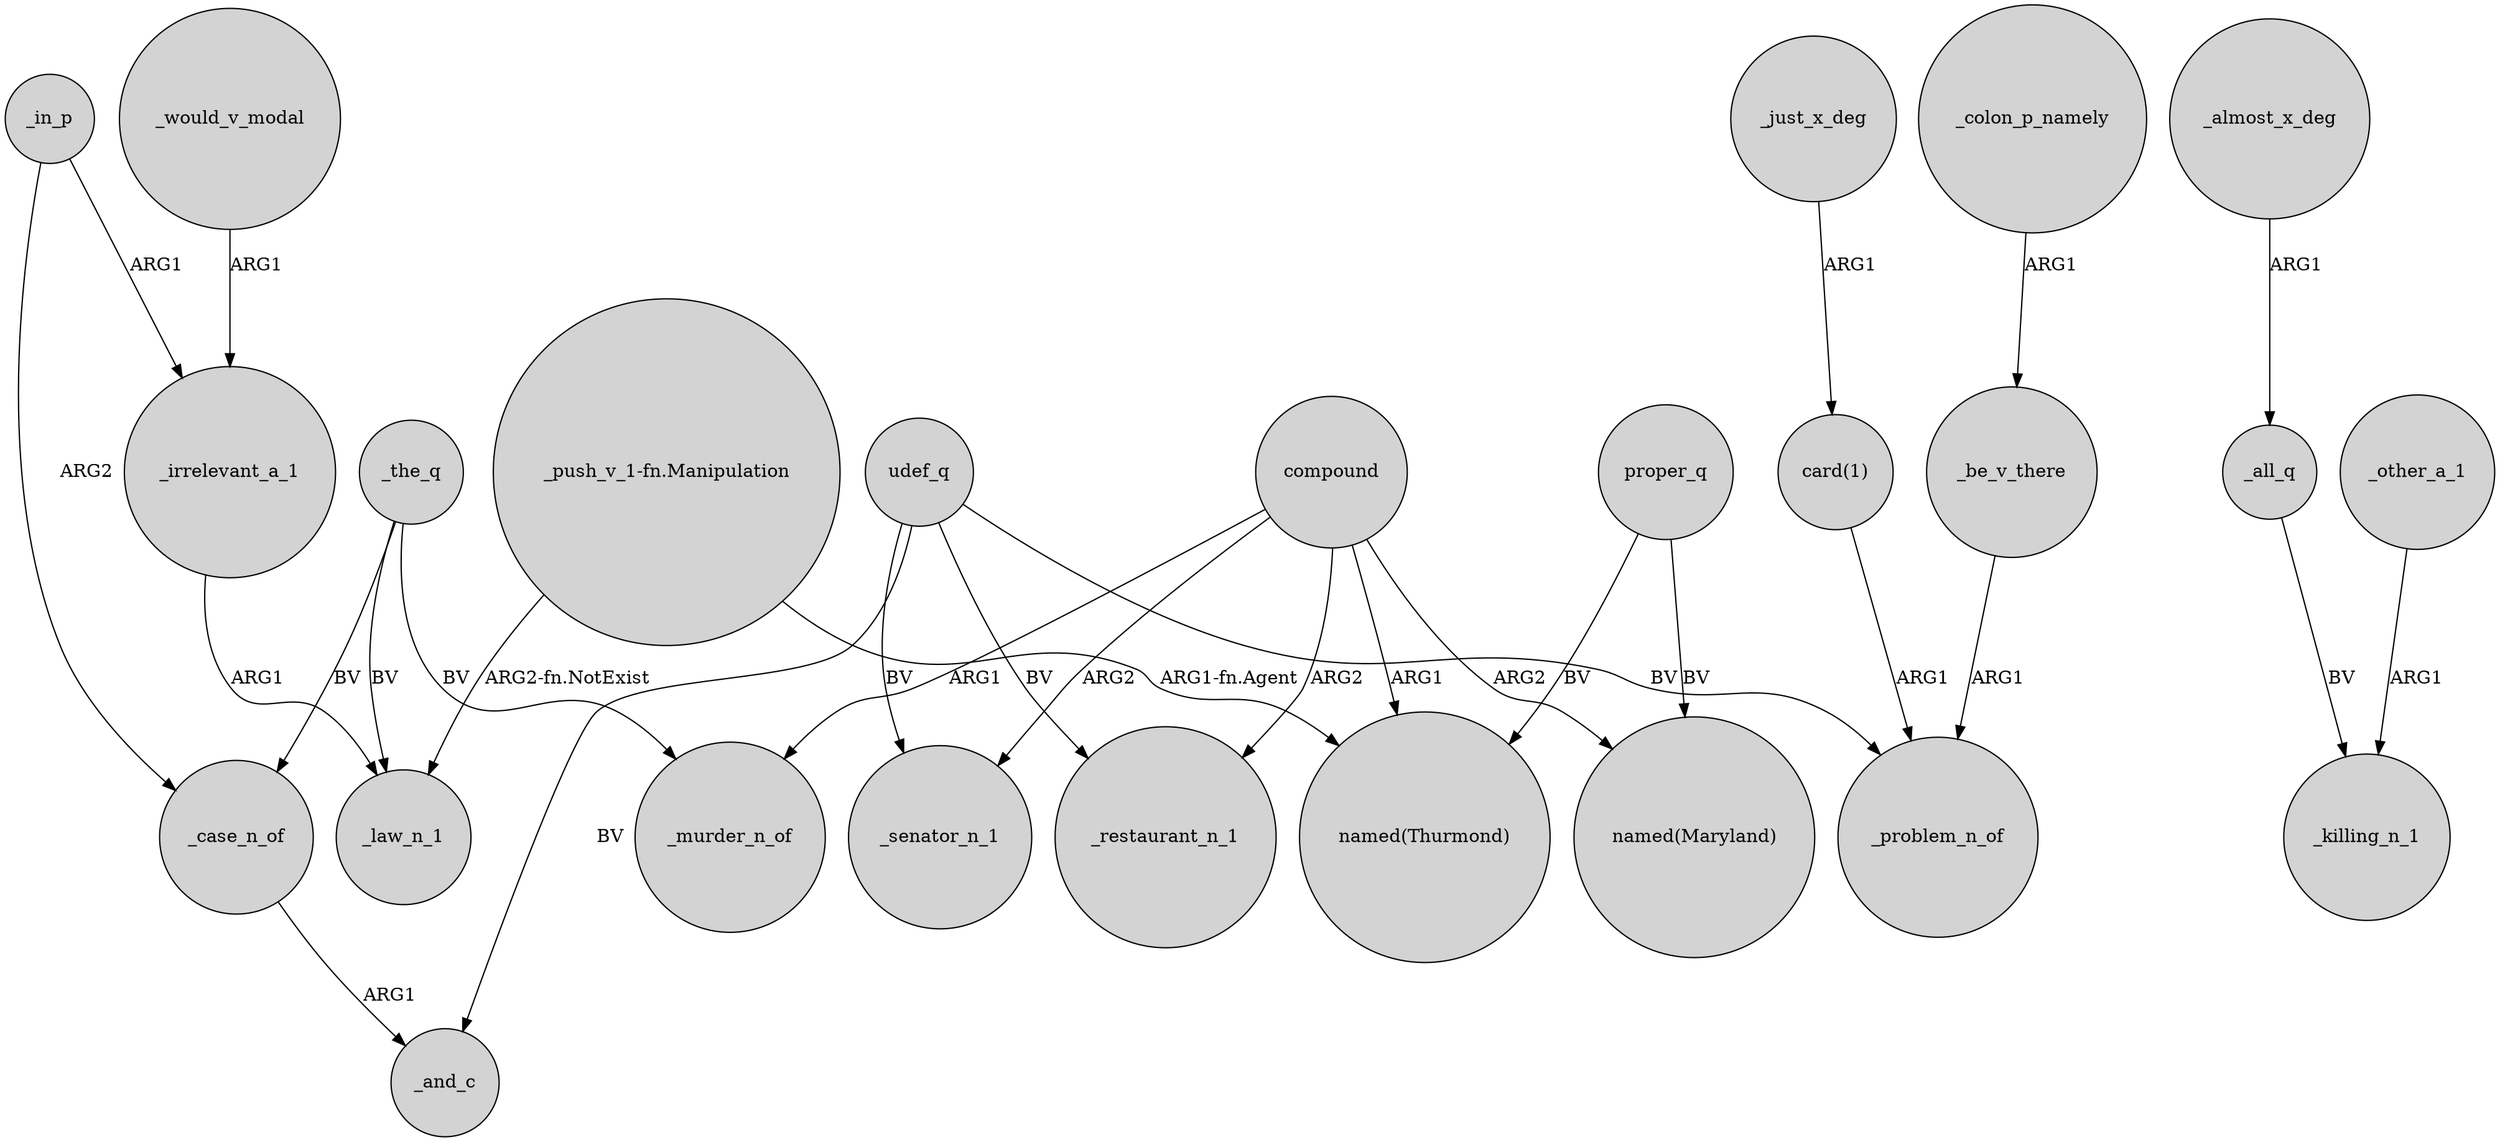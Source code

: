 digraph {
	node [shape=circle style=filled]
	_in_p -> _irrelevant_a_1 [label=ARG1]
	udef_q -> _senator_n_1 [label=BV]
	compound -> _restaurant_n_1 [label=ARG2]
	_almost_x_deg -> _all_q [label=ARG1]
	compound -> "named(Thurmond)" [label=ARG1]
	compound -> "named(Maryland)" [label=ARG2]
	compound -> _murder_n_of [label=ARG1]
	_the_q -> _case_n_of [label=BV]
	_just_x_deg -> "card(1)" [label=ARG1]
	udef_q -> _problem_n_of [label=BV]
	_would_v_modal -> _irrelevant_a_1 [label=ARG1]
	proper_q -> "named(Maryland)" [label=BV]
	"_push_v_1-fn.Manipulation" -> "named(Thurmond)" [label="ARG1-fn.Agent"]
	_the_q -> _law_n_1 [label=BV]
	compound -> _senator_n_1 [label=ARG2]
	"card(1)" -> _problem_n_of [label=ARG1]
	_case_n_of -> _and_c [label=ARG1]
	_irrelevant_a_1 -> _law_n_1 [label=ARG1]
	_in_p -> _case_n_of [label=ARG2]
	udef_q -> _restaurant_n_1 [label=BV]
	_be_v_there -> _problem_n_of [label=ARG1]
	_other_a_1 -> _killing_n_1 [label=ARG1]
	_all_q -> _killing_n_1 [label=BV]
	udef_q -> _and_c [label=BV]
	proper_q -> "named(Thurmond)" [label=BV]
	"_push_v_1-fn.Manipulation" -> _law_n_1 [label="ARG2-fn.NotExist"]
	_the_q -> _murder_n_of [label=BV]
	_colon_p_namely -> _be_v_there [label=ARG1]
}
